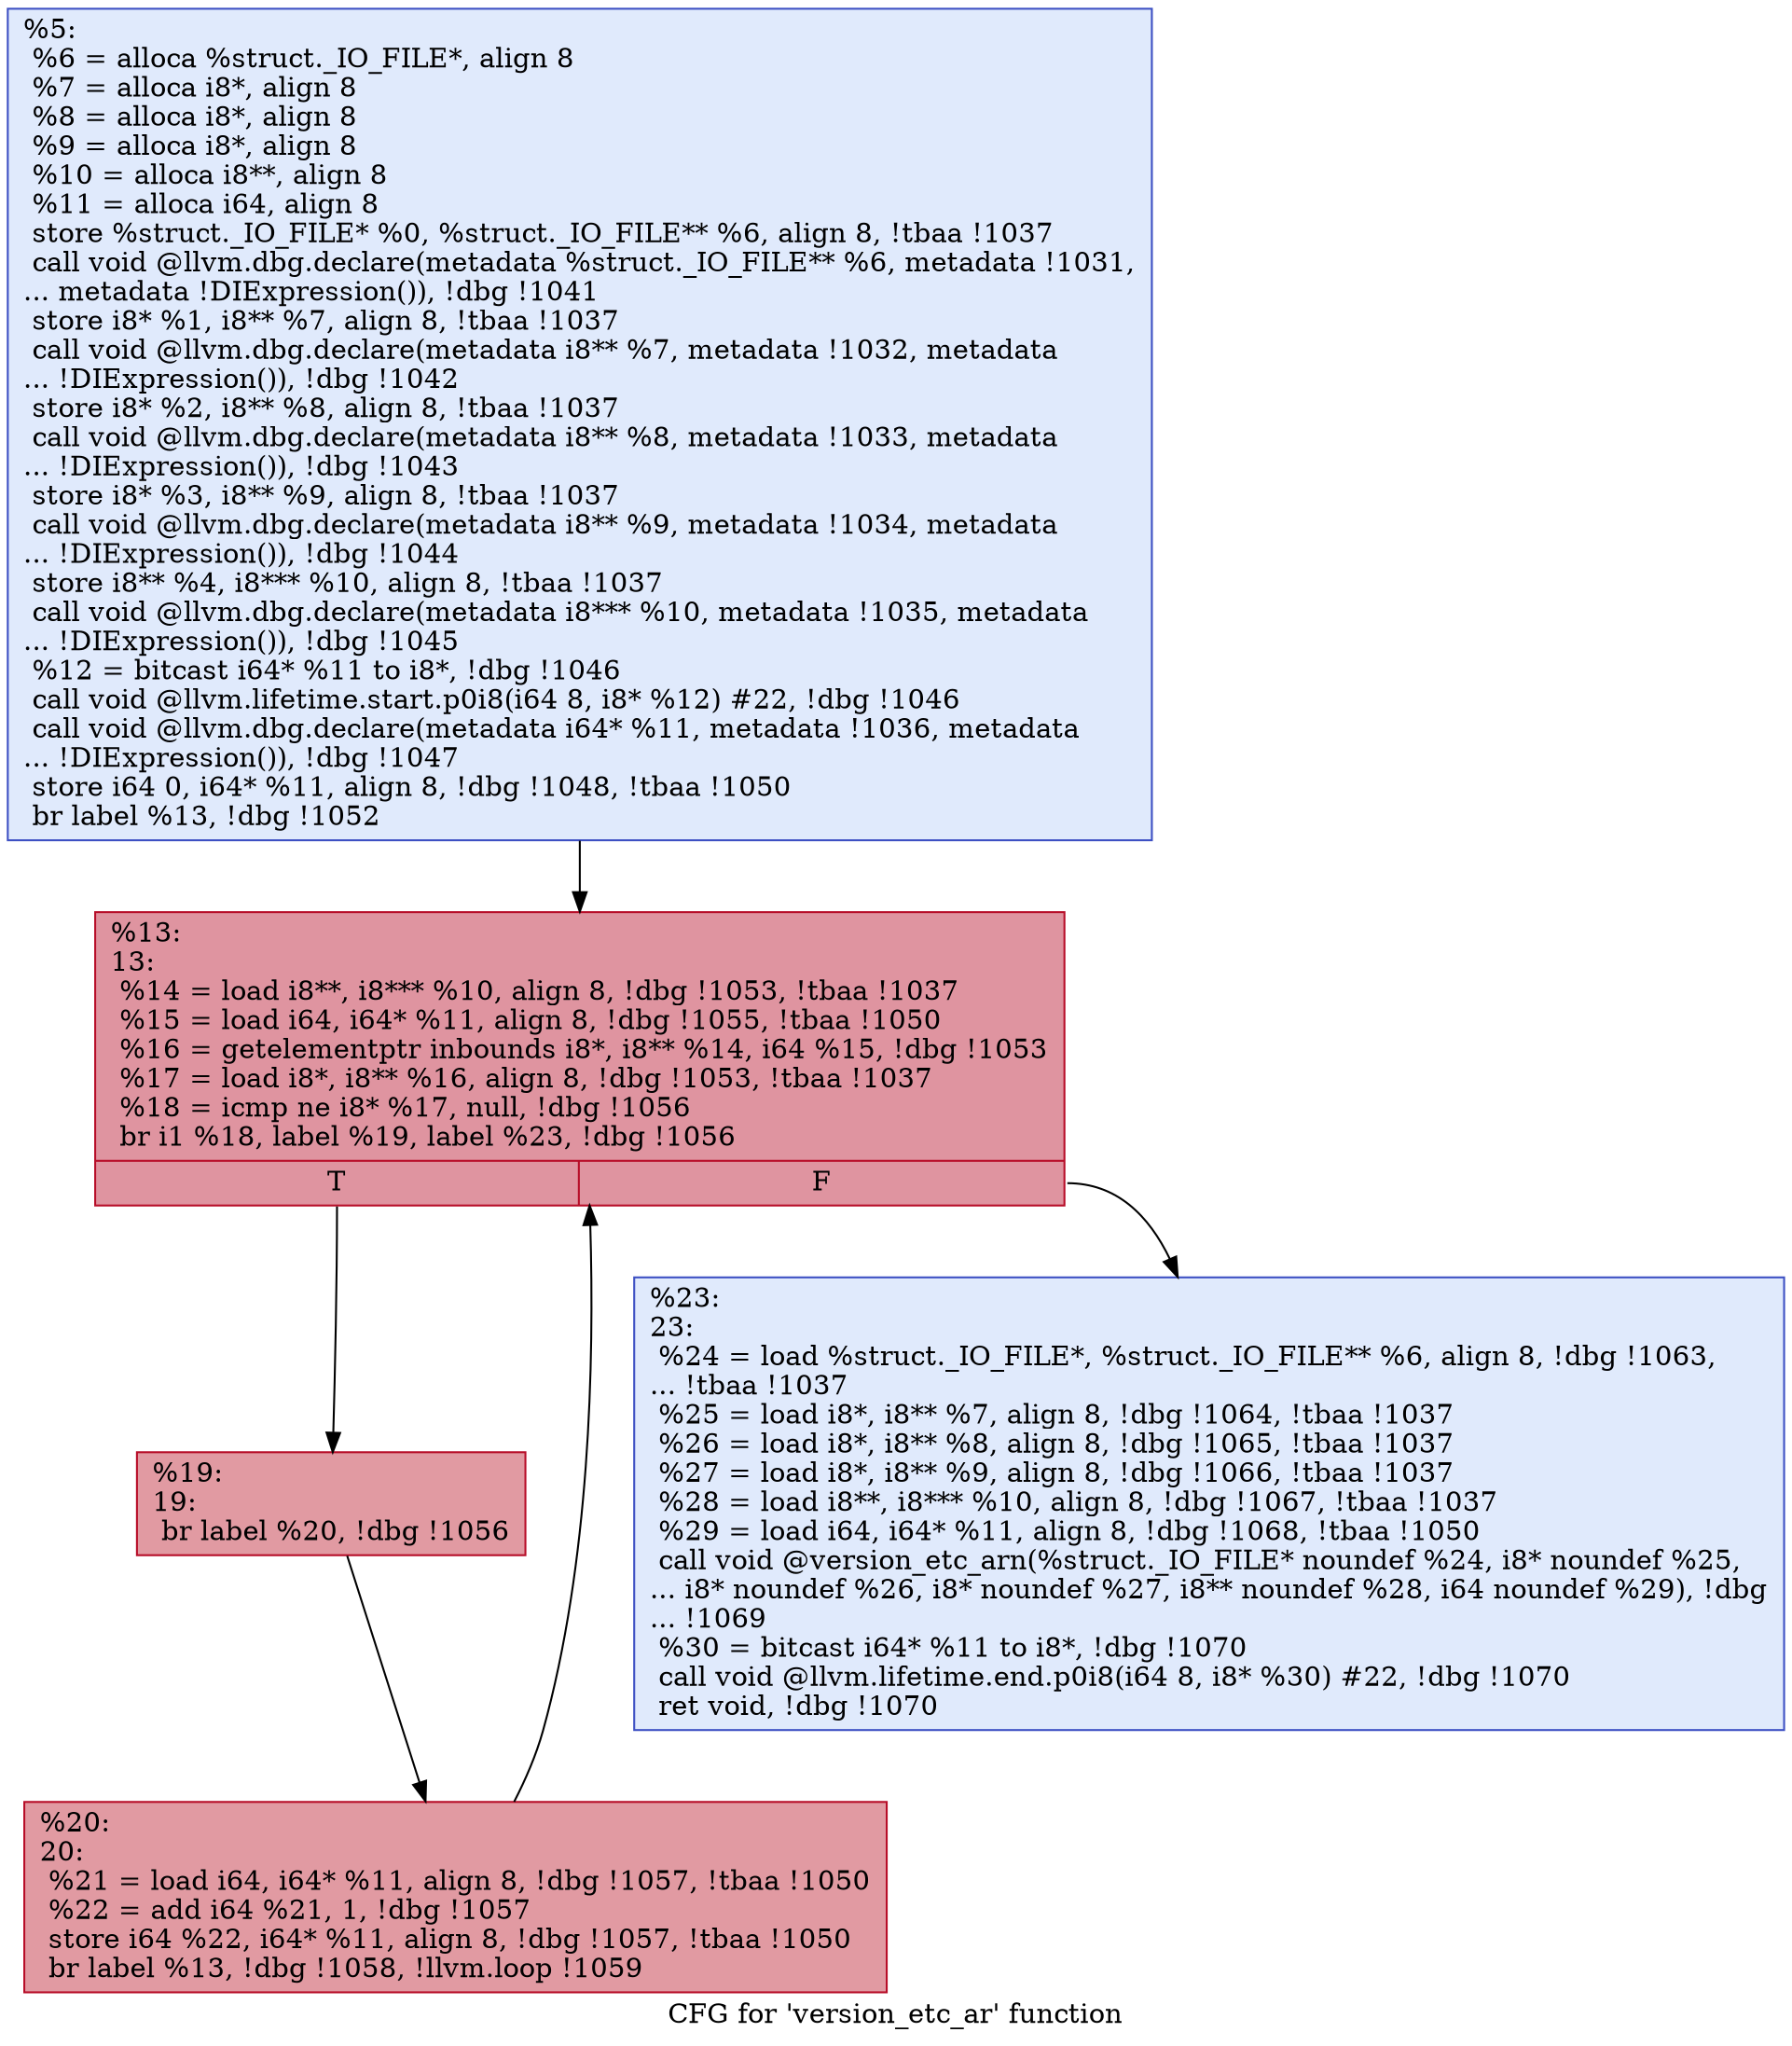 digraph "CFG for 'version_etc_ar' function" {
	label="CFG for 'version_etc_ar' function";

	Node0x25d7b90 [shape=record,color="#3d50c3ff", style=filled, fillcolor="#b9d0f970",label="{%5:\l  %6 = alloca %struct._IO_FILE*, align 8\l  %7 = alloca i8*, align 8\l  %8 = alloca i8*, align 8\l  %9 = alloca i8*, align 8\l  %10 = alloca i8**, align 8\l  %11 = alloca i64, align 8\l  store %struct._IO_FILE* %0, %struct._IO_FILE** %6, align 8, !tbaa !1037\l  call void @llvm.dbg.declare(metadata %struct._IO_FILE** %6, metadata !1031,\l... metadata !DIExpression()), !dbg !1041\l  store i8* %1, i8** %7, align 8, !tbaa !1037\l  call void @llvm.dbg.declare(metadata i8** %7, metadata !1032, metadata\l... !DIExpression()), !dbg !1042\l  store i8* %2, i8** %8, align 8, !tbaa !1037\l  call void @llvm.dbg.declare(metadata i8** %8, metadata !1033, metadata\l... !DIExpression()), !dbg !1043\l  store i8* %3, i8** %9, align 8, !tbaa !1037\l  call void @llvm.dbg.declare(metadata i8** %9, metadata !1034, metadata\l... !DIExpression()), !dbg !1044\l  store i8** %4, i8*** %10, align 8, !tbaa !1037\l  call void @llvm.dbg.declare(metadata i8*** %10, metadata !1035, metadata\l... !DIExpression()), !dbg !1045\l  %12 = bitcast i64* %11 to i8*, !dbg !1046\l  call void @llvm.lifetime.start.p0i8(i64 8, i8* %12) #22, !dbg !1046\l  call void @llvm.dbg.declare(metadata i64* %11, metadata !1036, metadata\l... !DIExpression()), !dbg !1047\l  store i64 0, i64* %11, align 8, !dbg !1048, !tbaa !1050\l  br label %13, !dbg !1052\l}"];
	Node0x25d7b90 -> Node0x25d7c10;
	Node0x25d7c10 [shape=record,color="#b70d28ff", style=filled, fillcolor="#b70d2870",label="{%13:\l13:                                               \l  %14 = load i8**, i8*** %10, align 8, !dbg !1053, !tbaa !1037\l  %15 = load i64, i64* %11, align 8, !dbg !1055, !tbaa !1050\l  %16 = getelementptr inbounds i8*, i8** %14, i64 %15, !dbg !1053\l  %17 = load i8*, i8** %16, align 8, !dbg !1053, !tbaa !1037\l  %18 = icmp ne i8* %17, null, !dbg !1056\l  br i1 %18, label %19, label %23, !dbg !1056\l|{<s0>T|<s1>F}}"];
	Node0x25d7c10:s0 -> Node0x25d7c60;
	Node0x25d7c10:s1 -> Node0x25d7d00;
	Node0x25d7c60 [shape=record,color="#b70d28ff", style=filled, fillcolor="#bb1b2c70",label="{%19:\l19:                                               \l  br label %20, !dbg !1056\l}"];
	Node0x25d7c60 -> Node0x25d7cb0;
	Node0x25d7cb0 [shape=record,color="#b70d28ff", style=filled, fillcolor="#bb1b2c70",label="{%20:\l20:                                               \l  %21 = load i64, i64* %11, align 8, !dbg !1057, !tbaa !1050\l  %22 = add i64 %21, 1, !dbg !1057\l  store i64 %22, i64* %11, align 8, !dbg !1057, !tbaa !1050\l  br label %13, !dbg !1058, !llvm.loop !1059\l}"];
	Node0x25d7cb0 -> Node0x25d7c10;
	Node0x25d7d00 [shape=record,color="#3d50c3ff", style=filled, fillcolor="#b9d0f970",label="{%23:\l23:                                               \l  %24 = load %struct._IO_FILE*, %struct._IO_FILE** %6, align 8, !dbg !1063,\l... !tbaa !1037\l  %25 = load i8*, i8** %7, align 8, !dbg !1064, !tbaa !1037\l  %26 = load i8*, i8** %8, align 8, !dbg !1065, !tbaa !1037\l  %27 = load i8*, i8** %9, align 8, !dbg !1066, !tbaa !1037\l  %28 = load i8**, i8*** %10, align 8, !dbg !1067, !tbaa !1037\l  %29 = load i64, i64* %11, align 8, !dbg !1068, !tbaa !1050\l  call void @version_etc_arn(%struct._IO_FILE* noundef %24, i8* noundef %25,\l... i8* noundef %26, i8* noundef %27, i8** noundef %28, i64 noundef %29), !dbg\l... !1069\l  %30 = bitcast i64* %11 to i8*, !dbg !1070\l  call void @llvm.lifetime.end.p0i8(i64 8, i8* %30) #22, !dbg !1070\l  ret void, !dbg !1070\l}"];
}
